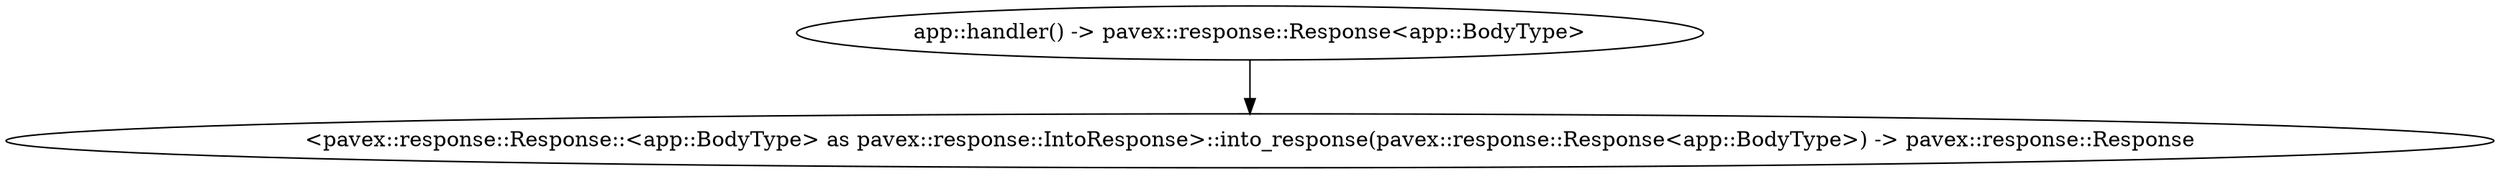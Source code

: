 digraph "GET /home - 0" {
    0 [ label = "app::handler() -> pavex::response::Response<app::BodyType>"]
    1 [ label = "<pavex::response::Response::<app::BodyType> as pavex::response::IntoResponse>::into_response(pavex::response::Response<app::BodyType>) -> pavex::response::Response"]
    0 -> 1 [ ]
}

digraph "* /home - 0" {
    0 [ label = "pavex::router::default_fallback(&pavex::request::route::AllowedMethods) -> pavex::response::Response"]
    2 [ label = "<pavex::response::Response as pavex::response::IntoResponse>::into_response(pavex::response::Response) -> pavex::response::Response"]
    3 [ label = "&pavex::request::route::AllowedMethods"]
    0 -> 2 [ ]
    3 -> 0 [ ]
}

digraph app_state {
    0 [ label = "crate::ApplicationState() -> crate::ApplicationState"]
}